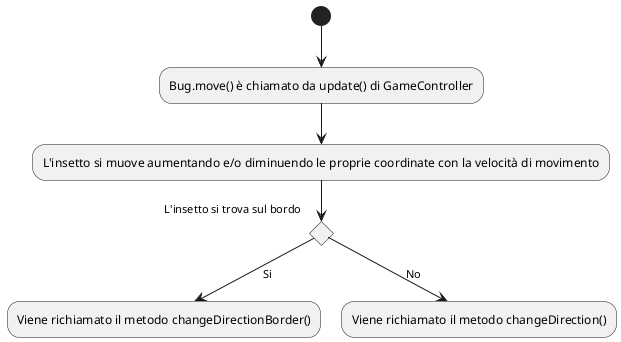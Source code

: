 @startuml
'https://plantuml.com/activity-diagram-beta

(*)  --> "Bug.move() è chiamato da update() di GameController"
--> "L'insetto si muove aumentando e/o diminuendo le proprie coordinate con la velocità di movimento"
If "L'insetto si trova sul bordo" then
--> [Si] "Viene richiamato il metodo changeDirectionBorder()"
else
--> [No] "Viene richiamato il metodo changeDirection()"
Endif

@enduml
